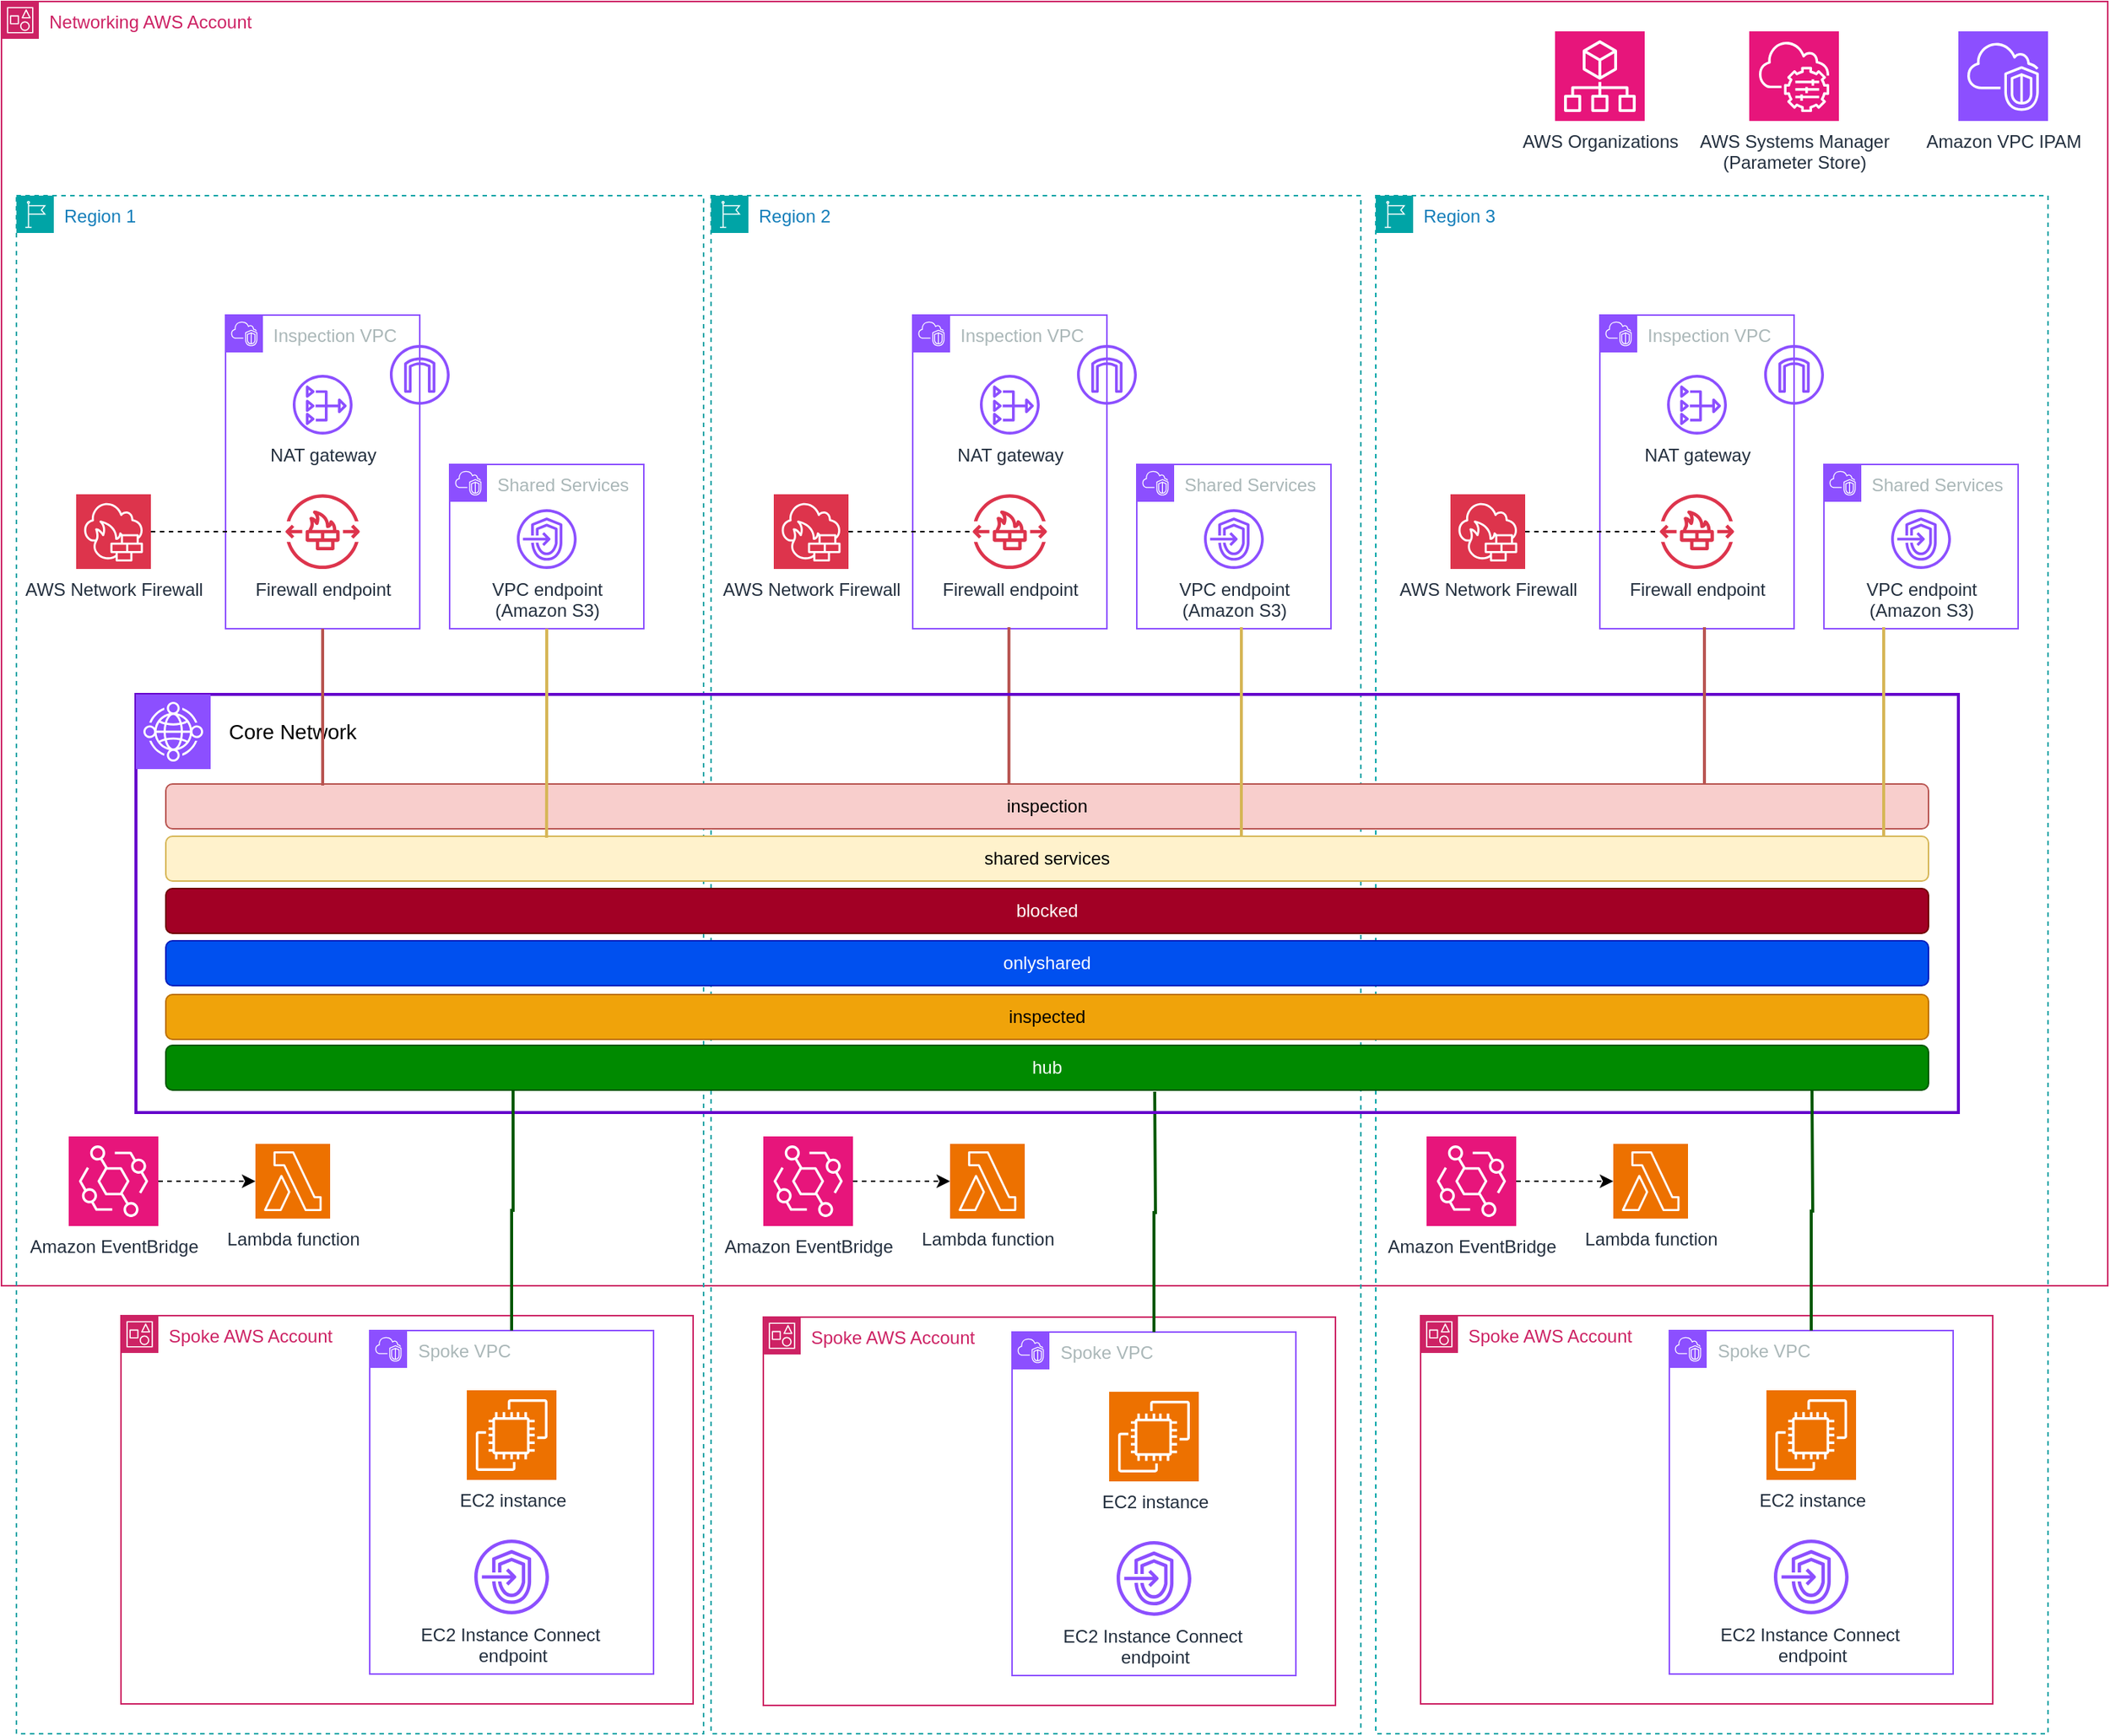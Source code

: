 <mxfile version="24.4.13" type="device">
  <diagram name="Full Architecture" id="fVVNRTvoR40_fQAt1znp">
    <mxGraphModel dx="1687" dy="1832" grid="1" gridSize="10" guides="1" tooltips="1" connect="1" arrows="1" fold="1" page="1" pageScale="1" pageWidth="1169" pageHeight="827" math="0" shadow="0">
      <root>
        <mxCell id="0" />
        <mxCell id="1" parent="0" />
        <mxCell id="ec1KaOO2xXqTTTjsOEB1-13" value="Inspection VPC" style="points=[[0,0],[0.25,0],[0.5,0],[0.75,0],[1,0],[1,0.25],[1,0.5],[1,0.75],[1,1],[0.75,1],[0.5,1],[0.25,1],[0,1],[0,0.75],[0,0.5],[0,0.25]];outlineConnect=0;gradientColor=none;html=1;whiteSpace=wrap;fontSize=12;fontStyle=0;container=1;pointerEvents=0;collapsible=0;recursiveResize=0;shape=mxgraph.aws4.group;grIcon=mxgraph.aws4.group_vpc2;strokeColor=#8C4FFF;fillColor=none;verticalAlign=top;align=left;spacingLeft=30;fontColor=#AAB7B8;dashed=0;" vertex="1" parent="1">
          <mxGeometry x="190" y="-120" width="130" height="210" as="geometry" />
        </mxCell>
        <mxCell id="ec1KaOO2xXqTTTjsOEB1-14" value="" style="sketch=0;outlineConnect=0;fontColor=#232F3E;gradientColor=none;fillColor=#8C4FFF;strokeColor=none;dashed=0;verticalLabelPosition=bottom;verticalAlign=top;align=center;html=1;fontSize=12;fontStyle=0;aspect=fixed;pointerEvents=1;shape=mxgraph.aws4.internet_gateway;" vertex="1" parent="ec1KaOO2xXqTTTjsOEB1-13">
          <mxGeometry x="110" y="20" width="40" height="40" as="geometry" />
        </mxCell>
        <mxCell id="ec1KaOO2xXqTTTjsOEB1-15" value="NAT gateway" style="sketch=0;outlineConnect=0;fontColor=#232F3E;gradientColor=none;fillColor=#8C4FFF;strokeColor=none;dashed=0;verticalLabelPosition=bottom;verticalAlign=top;align=center;html=1;fontSize=12;fontStyle=0;aspect=fixed;pointerEvents=1;shape=mxgraph.aws4.nat_gateway;" vertex="1" parent="ec1KaOO2xXqTTTjsOEB1-13">
          <mxGeometry x="45" y="40" width="40" height="40" as="geometry" />
        </mxCell>
        <mxCell id="ec1KaOO2xXqTTTjsOEB1-16" value="Firewall endpoint" style="sketch=0;outlineConnect=0;fontColor=#232F3E;gradientColor=none;fillColor=#DD344C;strokeColor=none;dashed=0;verticalLabelPosition=bottom;verticalAlign=top;align=center;html=1;fontSize=12;fontStyle=0;aspect=fixed;pointerEvents=1;shape=mxgraph.aws4.network_firewall_endpoints;" vertex="1" parent="ec1KaOO2xXqTTTjsOEB1-13">
          <mxGeometry x="40" y="120" width="50" height="50" as="geometry" />
        </mxCell>
        <mxCell id="ec1KaOO2xXqTTTjsOEB1-18" style="edgeStyle=orthogonalEdgeStyle;rounded=0;orthogonalLoop=1;jettySize=auto;html=1;endArrow=none;endFill=0;dashed=1;" edge="1" parent="1" source="ec1KaOO2xXqTTTjsOEB1-17" target="ec1KaOO2xXqTTTjsOEB1-16">
          <mxGeometry relative="1" as="geometry" />
        </mxCell>
        <mxCell id="ec1KaOO2xXqTTTjsOEB1-17" value="AWS Network Firewall" style="sketch=0;points=[[0,0,0],[0.25,0,0],[0.5,0,0],[0.75,0,0],[1,0,0],[0,1,0],[0.25,1,0],[0.5,1,0],[0.75,1,0],[1,1,0],[0,0.25,0],[0,0.5,0],[0,0.75,0],[1,0.25,0],[1,0.5,0],[1,0.75,0]];outlineConnect=0;fontColor=#232F3E;fillColor=#DD344C;strokeColor=#ffffff;dashed=0;verticalLabelPosition=bottom;verticalAlign=top;align=center;html=1;fontSize=12;fontStyle=0;aspect=fixed;shape=mxgraph.aws4.resourceIcon;resIcon=mxgraph.aws4.network_firewall;" vertex="1" parent="1">
          <mxGeometry x="90" width="50" height="50" as="geometry" />
        </mxCell>
        <mxCell id="ec1KaOO2xXqTTTjsOEB1-26" value="Shared Services" style="points=[[0,0],[0.25,0],[0.5,0],[0.75,0],[1,0],[1,0.25],[1,0.5],[1,0.75],[1,1],[0.75,1],[0.5,1],[0.25,1],[0,1],[0,0.75],[0,0.5],[0,0.25]];outlineConnect=0;gradientColor=none;html=1;whiteSpace=wrap;fontSize=12;fontStyle=0;container=1;pointerEvents=0;collapsible=0;recursiveResize=0;shape=mxgraph.aws4.group;grIcon=mxgraph.aws4.group_vpc2;strokeColor=#8C4FFF;fillColor=none;verticalAlign=top;align=left;spacingLeft=30;fontColor=#AAB7B8;dashed=0;" vertex="1" parent="1">
          <mxGeometry x="340" y="-20" width="130" height="110" as="geometry" />
        </mxCell>
        <mxCell id="ec1KaOO2xXqTTTjsOEB1-27" value="VPC endpoint&lt;div&gt;(Amazon S3)&lt;/div&gt;" style="sketch=0;outlineConnect=0;fontColor=#232F3E;gradientColor=none;fillColor=#8C4FFF;strokeColor=none;dashed=0;verticalLabelPosition=bottom;verticalAlign=top;align=center;html=1;fontSize=12;fontStyle=0;aspect=fixed;pointerEvents=1;shape=mxgraph.aws4.endpoints;" vertex="1" parent="ec1KaOO2xXqTTTjsOEB1-26">
          <mxGeometry x="45" y="30" width="40" height="40" as="geometry" />
        </mxCell>
        <mxCell id="ec1KaOO2xXqTTTjsOEB1-28" value="Inspection VPC" style="points=[[0,0],[0.25,0],[0.5,0],[0.75,0],[1,0],[1,0.25],[1,0.5],[1,0.75],[1,1],[0.75,1],[0.5,1],[0.25,1],[0,1],[0,0.75],[0,0.5],[0,0.25]];outlineConnect=0;gradientColor=none;html=1;whiteSpace=wrap;fontSize=12;fontStyle=0;container=1;pointerEvents=0;collapsible=0;recursiveResize=0;shape=mxgraph.aws4.group;grIcon=mxgraph.aws4.group_vpc2;strokeColor=#8C4FFF;fillColor=none;verticalAlign=top;align=left;spacingLeft=30;fontColor=#AAB7B8;dashed=0;" vertex="1" parent="1">
          <mxGeometry x="650" y="-120" width="130" height="210" as="geometry" />
        </mxCell>
        <mxCell id="ec1KaOO2xXqTTTjsOEB1-29" value="" style="sketch=0;outlineConnect=0;fontColor=#232F3E;gradientColor=none;fillColor=#8C4FFF;strokeColor=none;dashed=0;verticalLabelPosition=bottom;verticalAlign=top;align=center;html=1;fontSize=12;fontStyle=0;aspect=fixed;pointerEvents=1;shape=mxgraph.aws4.internet_gateway;" vertex="1" parent="ec1KaOO2xXqTTTjsOEB1-28">
          <mxGeometry x="110" y="20" width="40" height="40" as="geometry" />
        </mxCell>
        <mxCell id="ec1KaOO2xXqTTTjsOEB1-30" value="NAT gateway" style="sketch=0;outlineConnect=0;fontColor=#232F3E;gradientColor=none;fillColor=#8C4FFF;strokeColor=none;dashed=0;verticalLabelPosition=bottom;verticalAlign=top;align=center;html=1;fontSize=12;fontStyle=0;aspect=fixed;pointerEvents=1;shape=mxgraph.aws4.nat_gateway;" vertex="1" parent="ec1KaOO2xXqTTTjsOEB1-28">
          <mxGeometry x="45" y="40" width="40" height="40" as="geometry" />
        </mxCell>
        <mxCell id="ec1KaOO2xXqTTTjsOEB1-31" value="Firewall endpoint" style="sketch=0;outlineConnect=0;fontColor=#232F3E;gradientColor=none;fillColor=#DD344C;strokeColor=none;dashed=0;verticalLabelPosition=bottom;verticalAlign=top;align=center;html=1;fontSize=12;fontStyle=0;aspect=fixed;pointerEvents=1;shape=mxgraph.aws4.network_firewall_endpoints;" vertex="1" parent="ec1KaOO2xXqTTTjsOEB1-28">
          <mxGeometry x="40" y="120" width="50" height="50" as="geometry" />
        </mxCell>
        <mxCell id="ec1KaOO2xXqTTTjsOEB1-32" style="edgeStyle=orthogonalEdgeStyle;rounded=0;orthogonalLoop=1;jettySize=auto;html=1;endArrow=none;endFill=0;dashed=1;" edge="1" parent="1" source="ec1KaOO2xXqTTTjsOEB1-33" target="ec1KaOO2xXqTTTjsOEB1-31">
          <mxGeometry relative="1" as="geometry" />
        </mxCell>
        <mxCell id="ec1KaOO2xXqTTTjsOEB1-33" value="AWS Network Firewall" style="sketch=0;points=[[0,0,0],[0.25,0,0],[0.5,0,0],[0.75,0,0],[1,0,0],[0,1,0],[0.25,1,0],[0.5,1,0],[0.75,1,0],[1,1,0],[0,0.25,0],[0,0.5,0],[0,0.75,0],[1,0.25,0],[1,0.5,0],[1,0.75,0]];outlineConnect=0;fontColor=#232F3E;fillColor=#DD344C;strokeColor=#ffffff;dashed=0;verticalLabelPosition=bottom;verticalAlign=top;align=center;html=1;fontSize=12;fontStyle=0;aspect=fixed;shape=mxgraph.aws4.resourceIcon;resIcon=mxgraph.aws4.network_firewall;" vertex="1" parent="1">
          <mxGeometry x="557" width="50" height="50" as="geometry" />
        </mxCell>
        <mxCell id="ec1KaOO2xXqTTTjsOEB1-34" value="Shared Services" style="points=[[0,0],[0.25,0],[0.5,0],[0.75,0],[1,0],[1,0.25],[1,0.5],[1,0.75],[1,1],[0.75,1],[0.5,1],[0.25,1],[0,1],[0,0.75],[0,0.5],[0,0.25]];outlineConnect=0;gradientColor=none;html=1;whiteSpace=wrap;fontSize=12;fontStyle=0;container=1;pointerEvents=0;collapsible=0;recursiveResize=0;shape=mxgraph.aws4.group;grIcon=mxgraph.aws4.group_vpc2;strokeColor=#8C4FFF;fillColor=none;verticalAlign=top;align=left;spacingLeft=30;fontColor=#AAB7B8;dashed=0;" vertex="1" parent="1">
          <mxGeometry x="800" y="-20" width="130" height="110" as="geometry" />
        </mxCell>
        <mxCell id="ec1KaOO2xXqTTTjsOEB1-35" value="VPC endpoint&lt;div&gt;(Amazon S3)&lt;/div&gt;" style="sketch=0;outlineConnect=0;fontColor=#232F3E;gradientColor=none;fillColor=#8C4FFF;strokeColor=none;dashed=0;verticalLabelPosition=bottom;verticalAlign=top;align=center;html=1;fontSize=12;fontStyle=0;aspect=fixed;pointerEvents=1;shape=mxgraph.aws4.endpoints;" vertex="1" parent="ec1KaOO2xXqTTTjsOEB1-34">
          <mxGeometry x="45" y="30" width="40" height="40" as="geometry" />
        </mxCell>
        <mxCell id="ec1KaOO2xXqTTTjsOEB1-36" value="Inspection VPC" style="points=[[0,0],[0.25,0],[0.5,0],[0.75,0],[1,0],[1,0.25],[1,0.5],[1,0.75],[1,1],[0.75,1],[0.5,1],[0.25,1],[0,1],[0,0.75],[0,0.5],[0,0.25]];outlineConnect=0;gradientColor=none;html=1;whiteSpace=wrap;fontSize=12;fontStyle=0;container=1;pointerEvents=0;collapsible=0;recursiveResize=0;shape=mxgraph.aws4.group;grIcon=mxgraph.aws4.group_vpc2;strokeColor=#8C4FFF;fillColor=none;verticalAlign=top;align=left;spacingLeft=30;fontColor=#AAB7B8;dashed=0;" vertex="1" parent="1">
          <mxGeometry x="1110" y="-120" width="130" height="210" as="geometry" />
        </mxCell>
        <mxCell id="ec1KaOO2xXqTTTjsOEB1-37" value="" style="sketch=0;outlineConnect=0;fontColor=#232F3E;gradientColor=none;fillColor=#8C4FFF;strokeColor=none;dashed=0;verticalLabelPosition=bottom;verticalAlign=top;align=center;html=1;fontSize=12;fontStyle=0;aspect=fixed;pointerEvents=1;shape=mxgraph.aws4.internet_gateway;" vertex="1" parent="ec1KaOO2xXqTTTjsOEB1-36">
          <mxGeometry x="110" y="20" width="40" height="40" as="geometry" />
        </mxCell>
        <mxCell id="ec1KaOO2xXqTTTjsOEB1-38" value="NAT gateway" style="sketch=0;outlineConnect=0;fontColor=#232F3E;gradientColor=none;fillColor=#8C4FFF;strokeColor=none;dashed=0;verticalLabelPosition=bottom;verticalAlign=top;align=center;html=1;fontSize=12;fontStyle=0;aspect=fixed;pointerEvents=1;shape=mxgraph.aws4.nat_gateway;" vertex="1" parent="ec1KaOO2xXqTTTjsOEB1-36">
          <mxGeometry x="45" y="40" width="40" height="40" as="geometry" />
        </mxCell>
        <mxCell id="ec1KaOO2xXqTTTjsOEB1-39" value="Firewall endpoint" style="sketch=0;outlineConnect=0;fontColor=#232F3E;gradientColor=none;fillColor=#DD344C;strokeColor=none;dashed=0;verticalLabelPosition=bottom;verticalAlign=top;align=center;html=1;fontSize=12;fontStyle=0;aspect=fixed;pointerEvents=1;shape=mxgraph.aws4.network_firewall_endpoints;" vertex="1" parent="ec1KaOO2xXqTTTjsOEB1-36">
          <mxGeometry x="40" y="120" width="50" height="50" as="geometry" />
        </mxCell>
        <mxCell id="ec1KaOO2xXqTTTjsOEB1-40" style="edgeStyle=orthogonalEdgeStyle;rounded=0;orthogonalLoop=1;jettySize=auto;html=1;endArrow=none;endFill=0;dashed=1;" edge="1" parent="1" source="ec1KaOO2xXqTTTjsOEB1-41" target="ec1KaOO2xXqTTTjsOEB1-39">
          <mxGeometry relative="1" as="geometry" />
        </mxCell>
        <mxCell id="ec1KaOO2xXqTTTjsOEB1-41" value="AWS Network Firewall" style="sketch=0;points=[[0,0,0],[0.25,0,0],[0.5,0,0],[0.75,0,0],[1,0,0],[0,1,0],[0.25,1,0],[0.5,1,0],[0.75,1,0],[1,1,0],[0,0.25,0],[0,0.5,0],[0,0.75,0],[1,0.25,0],[1,0.5,0],[1,0.75,0]];outlineConnect=0;fontColor=#232F3E;fillColor=#DD344C;strokeColor=#ffffff;dashed=0;verticalLabelPosition=bottom;verticalAlign=top;align=center;html=1;fontSize=12;fontStyle=0;aspect=fixed;shape=mxgraph.aws4.resourceIcon;resIcon=mxgraph.aws4.network_firewall;" vertex="1" parent="1">
          <mxGeometry x="1010" width="50" height="50" as="geometry" />
        </mxCell>
        <mxCell id="ec1KaOO2xXqTTTjsOEB1-42" value="Shared Services" style="points=[[0,0],[0.25,0],[0.5,0],[0.75,0],[1,0],[1,0.25],[1,0.5],[1,0.75],[1,1],[0.75,1],[0.5,1],[0.25,1],[0,1],[0,0.75],[0,0.5],[0,0.25]];outlineConnect=0;gradientColor=none;html=1;whiteSpace=wrap;fontSize=12;fontStyle=0;container=1;pointerEvents=0;collapsible=0;recursiveResize=0;shape=mxgraph.aws4.group;grIcon=mxgraph.aws4.group_vpc2;strokeColor=#8C4FFF;fillColor=none;verticalAlign=top;align=left;spacingLeft=30;fontColor=#AAB7B8;dashed=0;" vertex="1" parent="1">
          <mxGeometry x="1260" y="-20" width="130" height="110" as="geometry" />
        </mxCell>
        <mxCell id="ec1KaOO2xXqTTTjsOEB1-43" value="VPC endpoint&lt;div&gt;(Amazon S3)&lt;/div&gt;" style="sketch=0;outlineConnect=0;fontColor=#232F3E;gradientColor=none;fillColor=#8C4FFF;strokeColor=none;dashed=0;verticalLabelPosition=bottom;verticalAlign=top;align=center;html=1;fontSize=12;fontStyle=0;aspect=fixed;pointerEvents=1;shape=mxgraph.aws4.endpoints;" vertex="1" parent="ec1KaOO2xXqTTTjsOEB1-42">
          <mxGeometry x="45" y="30" width="40" height="40" as="geometry" />
        </mxCell>
        <mxCell id="ec1KaOO2xXqTTTjsOEB1-44" value="Networking AWS Account" style="points=[[0,0],[0.25,0],[0.5,0],[0.75,0],[1,0],[1,0.25],[1,0.5],[1,0.75],[1,1],[0.75,1],[0.5,1],[0.25,1],[0,1],[0,0.75],[0,0.5],[0,0.25]];outlineConnect=0;gradientColor=none;html=1;whiteSpace=wrap;fontSize=12;fontStyle=0;container=1;pointerEvents=0;collapsible=0;recursiveResize=0;shape=mxgraph.aws4.group;grIcon=mxgraph.aws4.group_account;strokeColor=#CD2264;fillColor=none;verticalAlign=top;align=left;spacingLeft=30;fontColor=#CD2264;dashed=0;" vertex="1" parent="1">
          <mxGeometry x="40" y="-330" width="1410" height="860" as="geometry" />
        </mxCell>
        <mxCell id="ec1KaOO2xXqTTTjsOEB1-45" value="Region 1" style="points=[[0,0],[0.25,0],[0.5,0],[0.75,0],[1,0],[1,0.25],[1,0.5],[1,0.75],[1,1],[0.75,1],[0.5,1],[0.25,1],[0,1],[0,0.75],[0,0.5],[0,0.25]];outlineConnect=0;gradientColor=none;html=1;whiteSpace=wrap;fontSize=12;fontStyle=0;container=1;pointerEvents=0;collapsible=0;recursiveResize=0;shape=mxgraph.aws4.group;grIcon=mxgraph.aws4.group_region;strokeColor=#00A4A6;fillColor=none;verticalAlign=top;align=left;spacingLeft=30;fontColor=#147EBA;dashed=1;" vertex="1" parent="ec1KaOO2xXqTTTjsOEB1-44">
          <mxGeometry x="10" y="130" width="460" height="1030" as="geometry" />
        </mxCell>
        <mxCell id="ec1KaOO2xXqTTTjsOEB1-59" style="edgeStyle=orthogonalEdgeStyle;rounded=0;orthogonalLoop=1;jettySize=auto;html=1;dashed=1;" edge="1" parent="ec1KaOO2xXqTTTjsOEB1-45" source="ec1KaOO2xXqTTTjsOEB1-56" target="ec1KaOO2xXqTTTjsOEB1-58">
          <mxGeometry relative="1" as="geometry" />
        </mxCell>
        <mxCell id="ec1KaOO2xXqTTTjsOEB1-56" value="Amazon EventBridge" style="sketch=0;points=[[0,0,0],[0.25,0,0],[0.5,0,0],[0.75,0,0],[1,0,0],[0,1,0],[0.25,1,0],[0.5,1,0],[0.75,1,0],[1,1,0],[0,0.25,0],[0,0.5,0],[0,0.75,0],[1,0.25,0],[1,0.5,0],[1,0.75,0]];outlineConnect=0;fontColor=#232F3E;fillColor=#E7157B;strokeColor=#ffffff;dashed=0;verticalLabelPosition=bottom;verticalAlign=top;align=center;html=1;fontSize=12;fontStyle=0;aspect=fixed;shape=mxgraph.aws4.resourceIcon;resIcon=mxgraph.aws4.eventbridge;" vertex="1" parent="ec1KaOO2xXqTTTjsOEB1-45">
          <mxGeometry x="35" y="630" width="60" height="60" as="geometry" />
        </mxCell>
        <mxCell id="ec1KaOO2xXqTTTjsOEB1-58" value="Lambda function" style="sketch=0;points=[[0,0,0],[0.25,0,0],[0.5,0,0],[0.75,0,0],[1,0,0],[0,1,0],[0.25,1,0],[0.5,1,0],[0.75,1,0],[1,1,0],[0,0.25,0],[0,0.5,0],[0,0.75,0],[1,0.25,0],[1,0.5,0],[1,0.75,0]];outlineConnect=0;fontColor=#232F3E;fillColor=#ED7100;strokeColor=#ffffff;dashed=0;verticalLabelPosition=bottom;verticalAlign=top;align=center;html=1;fontSize=12;fontStyle=0;aspect=fixed;shape=mxgraph.aws4.resourceIcon;resIcon=mxgraph.aws4.lambda;" vertex="1" parent="ec1KaOO2xXqTTTjsOEB1-45">
          <mxGeometry x="160" y="635" width="50" height="50" as="geometry" />
        </mxCell>
        <mxCell id="ec1KaOO2xXqTTTjsOEB1-94" value="Spoke AWS Account" style="points=[[0,0],[0.25,0],[0.5,0],[0.75,0],[1,0],[1,0.25],[1,0.5],[1,0.75],[1,1],[0.75,1],[0.5,1],[0.25,1],[0,1],[0,0.75],[0,0.5],[0,0.25]];outlineConnect=0;gradientColor=none;html=1;whiteSpace=wrap;fontSize=12;fontStyle=0;container=1;pointerEvents=0;collapsible=0;recursiveResize=0;shape=mxgraph.aws4.group;grIcon=mxgraph.aws4.group_account;strokeColor=#CD2264;fillColor=none;verticalAlign=top;align=left;spacingLeft=30;fontColor=#CD2264;dashed=0;" vertex="1" parent="ec1KaOO2xXqTTTjsOEB1-45">
          <mxGeometry x="70" y="750" width="383" height="260" as="geometry" />
        </mxCell>
        <mxCell id="ec1KaOO2xXqTTTjsOEB1-95" value="Spoke VPC" style="points=[[0,0],[0.25,0],[0.5,0],[0.75,0],[1,0],[1,0.25],[1,0.5],[1,0.75],[1,1],[0.75,1],[0.5,1],[0.25,1],[0,1],[0,0.75],[0,0.5],[0,0.25]];outlineConnect=0;gradientColor=none;html=1;whiteSpace=wrap;fontSize=12;fontStyle=0;container=1;pointerEvents=0;collapsible=0;recursiveResize=0;shape=mxgraph.aws4.group;grIcon=mxgraph.aws4.group_vpc2;strokeColor=#8C4FFF;fillColor=none;verticalAlign=top;align=left;spacingLeft=30;fontColor=#AAB7B8;dashed=0;" vertex="1" parent="ec1KaOO2xXqTTTjsOEB1-45">
          <mxGeometry x="236.5" y="760" width="190" height="230" as="geometry" />
        </mxCell>
        <mxCell id="ec1KaOO2xXqTTTjsOEB1-96" value="EC2 instance" style="sketch=0;points=[[0,0,0],[0.25,0,0],[0.5,0,0],[0.75,0,0],[1,0,0],[0,1,0],[0.25,1,0],[0.5,1,0],[0.75,1,0],[1,1,0],[0,0.25,0],[0,0.5,0],[0,0.75,0],[1,0.25,0],[1,0.5,0],[1,0.75,0]];outlineConnect=0;fontColor=#232F3E;fillColor=#ED7100;strokeColor=#ffffff;dashed=0;verticalLabelPosition=bottom;verticalAlign=top;align=center;html=1;fontSize=12;fontStyle=0;aspect=fixed;shape=mxgraph.aws4.resourceIcon;resIcon=mxgraph.aws4.ec2;" vertex="1" parent="ec1KaOO2xXqTTTjsOEB1-95">
          <mxGeometry x="65" y="40" width="60" height="60" as="geometry" />
        </mxCell>
        <mxCell id="ec1KaOO2xXqTTTjsOEB1-97" value="EC2 Instance Connect&amp;nbsp;&lt;div&gt;endpoint&lt;/div&gt;" style="sketch=0;outlineConnect=0;fontColor=#232F3E;gradientColor=none;fillColor=#8C4FFF;strokeColor=none;dashed=0;verticalLabelPosition=bottom;verticalAlign=top;align=center;html=1;fontSize=12;fontStyle=0;aspect=fixed;pointerEvents=1;shape=mxgraph.aws4.endpoints;" vertex="1" parent="ec1KaOO2xXqTTTjsOEB1-95">
          <mxGeometry x="70" y="140" width="50" height="50" as="geometry" />
        </mxCell>
        <mxCell id="ec1KaOO2xXqTTTjsOEB1-46" value="Region 2" style="points=[[0,0],[0.25,0],[0.5,0],[0.75,0],[1,0],[1,0.25],[1,0.5],[1,0.75],[1,1],[0.75,1],[0.5,1],[0.25,1],[0,1],[0,0.75],[0,0.5],[0,0.25]];outlineConnect=0;gradientColor=none;html=1;whiteSpace=wrap;fontSize=12;fontStyle=0;container=1;pointerEvents=0;collapsible=0;recursiveResize=0;shape=mxgraph.aws4.group;grIcon=mxgraph.aws4.group_region;strokeColor=#00A4A6;fillColor=none;verticalAlign=top;align=left;spacingLeft=30;fontColor=#147EBA;dashed=1;" vertex="1" parent="ec1KaOO2xXqTTTjsOEB1-44">
          <mxGeometry x="475" y="130" width="435" height="1030" as="geometry" />
        </mxCell>
        <mxCell id="ec1KaOO2xXqTTTjsOEB1-54" style="edgeStyle=orthogonalEdgeStyle;rounded=0;orthogonalLoop=1;jettySize=auto;html=1;exitX=0.5;exitY=1;exitDx=0;exitDy=0;entryX=0.089;entryY=0.035;entryDx=0;entryDy=0;entryPerimeter=0;endArrow=none;endFill=0;fillColor=#f8cecc;strokeColor=#b85450;strokeWidth=2;" edge="1" parent="ec1KaOO2xXqTTTjsOEB1-46">
          <mxGeometry relative="1" as="geometry">
            <mxPoint x="199.41" y="289" as="sourcePoint" />
            <mxPoint x="199.41" y="394" as="targetPoint" />
          </mxGeometry>
        </mxCell>
        <mxCell id="ec1KaOO2xXqTTTjsOEB1-60" style="edgeStyle=orthogonalEdgeStyle;rounded=0;orthogonalLoop=1;jettySize=auto;html=1;dashed=1;" edge="1" parent="ec1KaOO2xXqTTTjsOEB1-46" source="ec1KaOO2xXqTTTjsOEB1-61" target="ec1KaOO2xXqTTTjsOEB1-62">
          <mxGeometry relative="1" as="geometry" />
        </mxCell>
        <mxCell id="ec1KaOO2xXqTTTjsOEB1-61" value="Amazon EventBridge" style="sketch=0;points=[[0,0,0],[0.25,0,0],[0.5,0,0],[0.75,0,0],[1,0,0],[0,1,0],[0.25,1,0],[0.5,1,0],[0.75,1,0],[1,1,0],[0,0.25,0],[0,0.5,0],[0,0.75,0],[1,0.25,0],[1,0.5,0],[1,0.75,0]];outlineConnect=0;fontColor=#232F3E;fillColor=#E7157B;strokeColor=#ffffff;dashed=0;verticalLabelPosition=bottom;verticalAlign=top;align=center;html=1;fontSize=12;fontStyle=0;aspect=fixed;shape=mxgraph.aws4.resourceIcon;resIcon=mxgraph.aws4.eventbridge;" vertex="1" parent="ec1KaOO2xXqTTTjsOEB1-46">
          <mxGeometry x="35" y="630" width="60" height="60" as="geometry" />
        </mxCell>
        <mxCell id="ec1KaOO2xXqTTTjsOEB1-62" value="Lambda function" style="sketch=0;points=[[0,0,0],[0.25,0,0],[0.5,0,0],[0.75,0,0],[1,0,0],[0,1,0],[0.25,1,0],[0.5,1,0],[0.75,1,0],[1,1,0],[0,0.25,0],[0,0.5,0],[0,0.75,0],[1,0.25,0],[1,0.5,0],[1,0.75,0]];outlineConnect=0;fontColor=#232F3E;fillColor=#ED7100;strokeColor=#ffffff;dashed=0;verticalLabelPosition=bottom;verticalAlign=top;align=center;html=1;fontSize=12;fontStyle=0;aspect=fixed;shape=mxgraph.aws4.resourceIcon;resIcon=mxgraph.aws4.lambda;" vertex="1" parent="ec1KaOO2xXqTTTjsOEB1-46">
          <mxGeometry x="160" y="635" width="50" height="50" as="geometry" />
        </mxCell>
        <mxCell id="ec1KaOO2xXqTTTjsOEB1-99" value="Spoke AWS Account" style="points=[[0,0],[0.25,0],[0.5,0],[0.75,0],[1,0],[1,0.25],[1,0.5],[1,0.75],[1,1],[0.75,1],[0.5,1],[0.25,1],[0,1],[0,0.75],[0,0.5],[0,0.25]];outlineConnect=0;gradientColor=none;html=1;whiteSpace=wrap;fontSize=12;fontStyle=0;container=1;pointerEvents=0;collapsible=0;recursiveResize=0;shape=mxgraph.aws4.group;grIcon=mxgraph.aws4.group_account;strokeColor=#CD2264;fillColor=none;verticalAlign=top;align=left;spacingLeft=30;fontColor=#CD2264;dashed=0;" vertex="1" parent="ec1KaOO2xXqTTTjsOEB1-46">
          <mxGeometry x="35" y="751" width="383" height="260" as="geometry" />
        </mxCell>
        <mxCell id="ec1KaOO2xXqTTTjsOEB1-100" value="Spoke VPC" style="points=[[0,0],[0.25,0],[0.5,0],[0.75,0],[1,0],[1,0.25],[1,0.5],[1,0.75],[1,1],[0.75,1],[0.5,1],[0.25,1],[0,1],[0,0.75],[0,0.5],[0,0.25]];outlineConnect=0;gradientColor=none;html=1;whiteSpace=wrap;fontSize=12;fontStyle=0;container=1;pointerEvents=0;collapsible=0;recursiveResize=0;shape=mxgraph.aws4.group;grIcon=mxgraph.aws4.group_vpc2;strokeColor=#8C4FFF;fillColor=none;verticalAlign=top;align=left;spacingLeft=30;fontColor=#AAB7B8;dashed=0;" vertex="1" parent="ec1KaOO2xXqTTTjsOEB1-46">
          <mxGeometry x="201.5" y="761" width="190" height="230" as="geometry" />
        </mxCell>
        <mxCell id="ec1KaOO2xXqTTTjsOEB1-101" value="EC2 instance" style="sketch=0;points=[[0,0,0],[0.25,0,0],[0.5,0,0],[0.75,0,0],[1,0,0],[0,1,0],[0.25,1,0],[0.5,1,0],[0.75,1,0],[1,1,0],[0,0.25,0],[0,0.5,0],[0,0.75,0],[1,0.25,0],[1,0.5,0],[1,0.75,0]];outlineConnect=0;fontColor=#232F3E;fillColor=#ED7100;strokeColor=#ffffff;dashed=0;verticalLabelPosition=bottom;verticalAlign=top;align=center;html=1;fontSize=12;fontStyle=0;aspect=fixed;shape=mxgraph.aws4.resourceIcon;resIcon=mxgraph.aws4.ec2;" vertex="1" parent="ec1KaOO2xXqTTTjsOEB1-100">
          <mxGeometry x="65" y="40" width="60" height="60" as="geometry" />
        </mxCell>
        <mxCell id="ec1KaOO2xXqTTTjsOEB1-102" value="EC2 Instance Connect&amp;nbsp;&lt;div&gt;endpoint&lt;/div&gt;" style="sketch=0;outlineConnect=0;fontColor=#232F3E;gradientColor=none;fillColor=#8C4FFF;strokeColor=none;dashed=0;verticalLabelPosition=bottom;verticalAlign=top;align=center;html=1;fontSize=12;fontStyle=0;aspect=fixed;pointerEvents=1;shape=mxgraph.aws4.endpoints;" vertex="1" parent="ec1KaOO2xXqTTTjsOEB1-100">
          <mxGeometry x="70" y="140" width="50" height="50" as="geometry" />
        </mxCell>
        <mxCell id="ec1KaOO2xXqTTTjsOEB1-103" style="edgeStyle=orthogonalEdgeStyle;rounded=0;orthogonalLoop=1;jettySize=auto;html=1;exitX=0.5;exitY=0;exitDx=0;exitDy=0;entryX=0.197;entryY=0.986;entryDx=0;entryDy=0;entryPerimeter=0;fillColor=#008a00;strokeColor=#005700;strokeWidth=2;endArrow=none;endFill=0;" edge="1" parent="ec1KaOO2xXqTTTjsOEB1-46" source="ec1KaOO2xXqTTTjsOEB1-100">
          <mxGeometry relative="1" as="geometry">
            <mxPoint x="297" y="600" as="targetPoint" />
          </mxGeometry>
        </mxCell>
        <mxCell id="ec1KaOO2xXqTTTjsOEB1-47" value="Region 3" style="points=[[0,0],[0.25,0],[0.5,0],[0.75,0],[1,0],[1,0.25],[1,0.5],[1,0.75],[1,1],[0.75,1],[0.5,1],[0.25,1],[0,1],[0,0.75],[0,0.5],[0,0.25]];outlineConnect=0;gradientColor=none;html=1;whiteSpace=wrap;fontSize=12;fontStyle=0;container=1;pointerEvents=0;collapsible=0;recursiveResize=0;shape=mxgraph.aws4.group;grIcon=mxgraph.aws4.group_region;strokeColor=#00A4A6;fillColor=none;verticalAlign=top;align=left;spacingLeft=30;fontColor=#147EBA;dashed=1;" vertex="1" parent="ec1KaOO2xXqTTTjsOEB1-44">
          <mxGeometry x="920" y="130" width="450" height="1030" as="geometry" />
        </mxCell>
        <mxCell id="ec1KaOO2xXqTTTjsOEB1-5" value="" style="rounded=0;whiteSpace=wrap;html=1;fillColor=none;strokeColor=#6600CC;strokeWidth=2;" vertex="1" parent="ec1KaOO2xXqTTTjsOEB1-47">
          <mxGeometry x="-830" y="334" width="1220" height="280" as="geometry" />
        </mxCell>
        <mxCell id="ec1KaOO2xXqTTTjsOEB1-7" value="hub" style="rounded=1;whiteSpace=wrap;html=1;fillColor=#008a00;fontColor=#ffffff;strokeColor=#005700;" vertex="1" parent="ec1KaOO2xXqTTTjsOEB1-47">
          <mxGeometry x="-810" y="569" width="1180" height="30" as="geometry" />
        </mxCell>
        <mxCell id="ec1KaOO2xXqTTTjsOEB1-8" value="inspected" style="rounded=1;whiteSpace=wrap;html=1;fillColor=#f0a30a;fontColor=#000000;strokeColor=#BD7000;" vertex="1" parent="ec1KaOO2xXqTTTjsOEB1-47">
          <mxGeometry x="-810" y="535" width="1180" height="30" as="geometry" />
        </mxCell>
        <mxCell id="ec1KaOO2xXqTTTjsOEB1-9" value="onlyshared" style="rounded=1;whiteSpace=wrap;html=1;fillColor=#0050ef;fontColor=#ffffff;strokeColor=#001DBC;" vertex="1" parent="ec1KaOO2xXqTTTjsOEB1-47">
          <mxGeometry x="-810" y="499" width="1180" height="30" as="geometry" />
        </mxCell>
        <mxCell id="ec1KaOO2xXqTTTjsOEB1-4" value="" style="sketch=0;points=[[0,0,0],[0.25,0,0],[0.5,0,0],[0.75,0,0],[1,0,0],[0,1,0],[0.25,1,0],[0.5,1,0],[0.75,1,0],[1,1,0],[0,0.25,0],[0,0.5,0],[0,0.75,0],[1,0.25,0],[1,0.5,0],[1,0.75,0]];outlineConnect=0;fontColor=#232F3E;fillColor=#8C4FFF;strokeColor=#ffffff;dashed=0;verticalLabelPosition=bottom;verticalAlign=top;align=center;html=1;fontSize=12;fontStyle=0;aspect=fixed;shape=mxgraph.aws4.resourceIcon;resIcon=mxgraph.aws4.cloud_wan;" vertex="1" parent="ec1KaOO2xXqTTTjsOEB1-47">
          <mxGeometry x="-830" y="334" width="50" height="50" as="geometry" />
        </mxCell>
        <mxCell id="ec1KaOO2xXqTTTjsOEB1-6" value="&lt;font style=&quot;font-size: 14px;&quot;&gt;Core Network&lt;/font&gt;" style="text;html=1;align=center;verticalAlign=middle;whiteSpace=wrap;rounded=0;" vertex="1" parent="ec1KaOO2xXqTTTjsOEB1-47">
          <mxGeometry x="-770" y="344" width="90" height="30" as="geometry" />
        </mxCell>
        <mxCell id="ec1KaOO2xXqTTTjsOEB1-11" value="inspection" style="rounded=1;whiteSpace=wrap;html=1;fillColor=#f8cecc;strokeColor=#b85450;" vertex="1" parent="ec1KaOO2xXqTTTjsOEB1-47">
          <mxGeometry x="-810" y="394" width="1180" height="30" as="geometry" />
        </mxCell>
        <mxCell id="ec1KaOO2xXqTTTjsOEB1-10" value="blocked" style="rounded=1;whiteSpace=wrap;html=1;fillColor=#a20025;fontColor=#ffffff;strokeColor=#6F0000;" vertex="1" parent="ec1KaOO2xXqTTTjsOEB1-47">
          <mxGeometry x="-810" y="464" width="1180" height="30" as="geometry" />
        </mxCell>
        <mxCell id="ec1KaOO2xXqTTTjsOEB1-25" value="shared services" style="rounded=1;whiteSpace=wrap;html=1;fillColor=#fff2cc;strokeColor=#d6b656;" vertex="1" parent="ec1KaOO2xXqTTTjsOEB1-47">
          <mxGeometry x="-810" y="429" width="1180" height="30" as="geometry" />
        </mxCell>
        <mxCell id="ec1KaOO2xXqTTTjsOEB1-55" style="edgeStyle=orthogonalEdgeStyle;rounded=0;orthogonalLoop=1;jettySize=auto;html=1;exitX=0.5;exitY=1;exitDx=0;exitDy=0;entryX=0.089;entryY=0.035;entryDx=0;entryDy=0;entryPerimeter=0;endArrow=none;endFill=0;fillColor=#f8cecc;strokeColor=#b85450;strokeWidth=2;" edge="1" parent="ec1KaOO2xXqTTTjsOEB1-47">
          <mxGeometry relative="1" as="geometry">
            <mxPoint x="220" y="289" as="sourcePoint" />
            <mxPoint x="220" y="394" as="targetPoint" />
          </mxGeometry>
        </mxCell>
        <mxCell id="ec1KaOO2xXqTTTjsOEB1-63" style="edgeStyle=orthogonalEdgeStyle;rounded=0;orthogonalLoop=1;jettySize=auto;html=1;dashed=1;" edge="1" parent="ec1KaOO2xXqTTTjsOEB1-47" source="ec1KaOO2xXqTTTjsOEB1-64" target="ec1KaOO2xXqTTTjsOEB1-65">
          <mxGeometry relative="1" as="geometry" />
        </mxCell>
        <mxCell id="ec1KaOO2xXqTTTjsOEB1-64" value="Amazon EventBridge" style="sketch=0;points=[[0,0,0],[0.25,0,0],[0.5,0,0],[0.75,0,0],[1,0,0],[0,1,0],[0.25,1,0],[0.5,1,0],[0.75,1,0],[1,1,0],[0,0.25,0],[0,0.5,0],[0,0.75,0],[1,0.25,0],[1,0.5,0],[1,0.75,0]];outlineConnect=0;fontColor=#232F3E;fillColor=#E7157B;strokeColor=#ffffff;dashed=0;verticalLabelPosition=bottom;verticalAlign=top;align=center;html=1;fontSize=12;fontStyle=0;aspect=fixed;shape=mxgraph.aws4.resourceIcon;resIcon=mxgraph.aws4.eventbridge;" vertex="1" parent="ec1KaOO2xXqTTTjsOEB1-47">
          <mxGeometry x="34" y="630" width="60" height="60" as="geometry" />
        </mxCell>
        <mxCell id="ec1KaOO2xXqTTTjsOEB1-65" value="Lambda function" style="sketch=0;points=[[0,0,0],[0.25,0,0],[0.5,0,0],[0.75,0,0],[1,0,0],[0,1,0],[0.25,1,0],[0.5,1,0],[0.75,1,0],[1,1,0],[0,0.25,0],[0,0.5,0],[0,0.75,0],[1,0.25,0],[1,0.5,0],[1,0.75,0]];outlineConnect=0;fontColor=#232F3E;fillColor=#ED7100;strokeColor=#ffffff;dashed=0;verticalLabelPosition=bottom;verticalAlign=top;align=center;html=1;fontSize=12;fontStyle=0;aspect=fixed;shape=mxgraph.aws4.resourceIcon;resIcon=mxgraph.aws4.lambda;" vertex="1" parent="ec1KaOO2xXqTTTjsOEB1-47">
          <mxGeometry x="159" y="635" width="50" height="50" as="geometry" />
        </mxCell>
        <mxCell id="ec1KaOO2xXqTTTjsOEB1-104" value="Spoke AWS Account" style="points=[[0,0],[0.25,0],[0.5,0],[0.75,0],[1,0],[1,0.25],[1,0.5],[1,0.75],[1,1],[0.75,1],[0.5,1],[0.25,1],[0,1],[0,0.75],[0,0.5],[0,0.25]];outlineConnect=0;gradientColor=none;html=1;whiteSpace=wrap;fontSize=12;fontStyle=0;container=1;pointerEvents=0;collapsible=0;recursiveResize=0;shape=mxgraph.aws4.group;grIcon=mxgraph.aws4.group_account;strokeColor=#CD2264;fillColor=none;verticalAlign=top;align=left;spacingLeft=30;fontColor=#CD2264;dashed=0;" vertex="1" parent="ec1KaOO2xXqTTTjsOEB1-47">
          <mxGeometry x="30" y="750" width="383" height="260" as="geometry" />
        </mxCell>
        <mxCell id="ec1KaOO2xXqTTTjsOEB1-105" value="Spoke VPC" style="points=[[0,0],[0.25,0],[0.5,0],[0.75,0],[1,0],[1,0.25],[1,0.5],[1,0.75],[1,1],[0.75,1],[0.5,1],[0.25,1],[0,1],[0,0.75],[0,0.5],[0,0.25]];outlineConnect=0;gradientColor=none;html=1;whiteSpace=wrap;fontSize=12;fontStyle=0;container=1;pointerEvents=0;collapsible=0;recursiveResize=0;shape=mxgraph.aws4.group;grIcon=mxgraph.aws4.group_vpc2;strokeColor=#8C4FFF;fillColor=none;verticalAlign=top;align=left;spacingLeft=30;fontColor=#AAB7B8;dashed=0;" vertex="1" parent="ec1KaOO2xXqTTTjsOEB1-47">
          <mxGeometry x="196.5" y="760" width="190" height="230" as="geometry" />
        </mxCell>
        <mxCell id="ec1KaOO2xXqTTTjsOEB1-106" value="EC2 instance" style="sketch=0;points=[[0,0,0],[0.25,0,0],[0.5,0,0],[0.75,0,0],[1,0,0],[0,1,0],[0.25,1,0],[0.5,1,0],[0.75,1,0],[1,1,0],[0,0.25,0],[0,0.5,0],[0,0.75,0],[1,0.25,0],[1,0.5,0],[1,0.75,0]];outlineConnect=0;fontColor=#232F3E;fillColor=#ED7100;strokeColor=#ffffff;dashed=0;verticalLabelPosition=bottom;verticalAlign=top;align=center;html=1;fontSize=12;fontStyle=0;aspect=fixed;shape=mxgraph.aws4.resourceIcon;resIcon=mxgraph.aws4.ec2;" vertex="1" parent="ec1KaOO2xXqTTTjsOEB1-105">
          <mxGeometry x="65" y="40" width="60" height="60" as="geometry" />
        </mxCell>
        <mxCell id="ec1KaOO2xXqTTTjsOEB1-107" value="EC2 Instance Connect&amp;nbsp;&lt;div&gt;endpoint&lt;/div&gt;" style="sketch=0;outlineConnect=0;fontColor=#232F3E;gradientColor=none;fillColor=#8C4FFF;strokeColor=none;dashed=0;verticalLabelPosition=bottom;verticalAlign=top;align=center;html=1;fontSize=12;fontStyle=0;aspect=fixed;pointerEvents=1;shape=mxgraph.aws4.endpoints;" vertex="1" parent="ec1KaOO2xXqTTTjsOEB1-105">
          <mxGeometry x="70" y="140" width="50" height="50" as="geometry" />
        </mxCell>
        <mxCell id="ec1KaOO2xXqTTTjsOEB1-108" style="edgeStyle=orthogonalEdgeStyle;rounded=0;orthogonalLoop=1;jettySize=auto;html=1;exitX=0.5;exitY=0;exitDx=0;exitDy=0;entryX=0.197;entryY=0.986;entryDx=0;entryDy=0;entryPerimeter=0;fillColor=#008a00;strokeColor=#005700;strokeWidth=2;endArrow=none;endFill=0;" edge="1" parent="ec1KaOO2xXqTTTjsOEB1-47" source="ec1KaOO2xXqTTTjsOEB1-105">
          <mxGeometry relative="1" as="geometry">
            <mxPoint x="292" y="599" as="targetPoint" />
          </mxGeometry>
        </mxCell>
        <mxCell id="ec1KaOO2xXqTTTjsOEB1-110" style="edgeStyle=orthogonalEdgeStyle;rounded=0;orthogonalLoop=1;jettySize=auto;html=1;exitX=0.5;exitY=1;exitDx=0;exitDy=0;entryX=0.216;entryY=0.033;entryDx=0;entryDy=0;entryPerimeter=0;strokeWidth=2;fillColor=#fff2cc;strokeColor=#d6b656;endArrow=none;endFill=0;" edge="1" parent="ec1KaOO2xXqTTTjsOEB1-47">
          <mxGeometry relative="1" as="geometry">
            <mxPoint x="-90" y="289" as="sourcePoint" />
            <mxPoint x="-90" y="429" as="targetPoint" />
            <Array as="points">
              <mxPoint x="-90" y="339" />
              <mxPoint x="-90" y="339" />
            </Array>
          </mxGeometry>
        </mxCell>
        <mxCell id="ec1KaOO2xXqTTTjsOEB1-111" style="edgeStyle=orthogonalEdgeStyle;rounded=0;orthogonalLoop=1;jettySize=auto;html=1;exitX=0.5;exitY=1;exitDx=0;exitDy=0;entryX=0.216;entryY=0.033;entryDx=0;entryDy=0;entryPerimeter=0;strokeWidth=2;fillColor=#fff2cc;strokeColor=#d6b656;endArrow=none;endFill=0;" edge="1" parent="ec1KaOO2xXqTTTjsOEB1-47">
          <mxGeometry relative="1" as="geometry">
            <mxPoint x="340" y="289" as="sourcePoint" />
            <mxPoint x="340" y="429" as="targetPoint" />
          </mxGeometry>
        </mxCell>
        <mxCell id="ec1KaOO2xXqTTTjsOEB1-49" value="AWS Organizations" style="sketch=0;points=[[0,0,0],[0.25,0,0],[0.5,0,0],[0.75,0,0],[1,0,0],[0,1,0],[0.25,1,0],[0.5,1,0],[0.75,1,0],[1,1,0],[0,0.25,0],[0,0.5,0],[0,0.75,0],[1,0.25,0],[1,0.5,0],[1,0.75,0]];points=[[0,0,0],[0.25,0,0],[0.5,0,0],[0.75,0,0],[1,0,0],[0,1,0],[0.25,1,0],[0.5,1,0],[0.75,1,0],[1,1,0],[0,0.25,0],[0,0.5,0],[0,0.75,0],[1,0.25,0],[1,0.5,0],[1,0.75,0]];outlineConnect=0;fontColor=#232F3E;fillColor=#E7157B;strokeColor=#ffffff;dashed=0;verticalLabelPosition=bottom;verticalAlign=top;align=center;html=1;fontSize=12;fontStyle=0;aspect=fixed;shape=mxgraph.aws4.resourceIcon;resIcon=mxgraph.aws4.organizations;" vertex="1" parent="ec1KaOO2xXqTTTjsOEB1-44">
          <mxGeometry x="1040" y="20" width="60" height="60" as="geometry" />
        </mxCell>
        <mxCell id="ec1KaOO2xXqTTTjsOEB1-50" value="AWS Systems Manager&lt;div&gt;(Parameter Store)&lt;/div&gt;" style="sketch=0;points=[[0,0,0],[0.25,0,0],[0.5,0,0],[0.75,0,0],[1,0,0],[0,1,0],[0.25,1,0],[0.5,1,0],[0.75,1,0],[1,1,0],[0,0.25,0],[0,0.5,0],[0,0.75,0],[1,0.25,0],[1,0.5,0],[1,0.75,0]];points=[[0,0,0],[0.25,0,0],[0.5,0,0],[0.75,0,0],[1,0,0],[0,1,0],[0.25,1,0],[0.5,1,0],[0.75,1,0],[1,1,0],[0,0.25,0],[0,0.5,0],[0,0.75,0],[1,0.25,0],[1,0.5,0],[1,0.75,0]];outlineConnect=0;fontColor=#232F3E;fillColor=#E7157B;strokeColor=#ffffff;dashed=0;verticalLabelPosition=bottom;verticalAlign=top;align=center;html=1;fontSize=12;fontStyle=0;aspect=fixed;shape=mxgraph.aws4.resourceIcon;resIcon=mxgraph.aws4.systems_manager;" vertex="1" parent="ec1KaOO2xXqTTTjsOEB1-44">
          <mxGeometry x="1170" y="20" width="60" height="60" as="geometry" />
        </mxCell>
        <mxCell id="ec1KaOO2xXqTTTjsOEB1-51" value="Amazon VPC IPAM" style="sketch=0;points=[[0,0,0],[0.25,0,0],[0.5,0,0],[0.75,0,0],[1,0,0],[0,1,0],[0.25,1,0],[0.5,1,0],[0.75,1,0],[1,1,0],[0,0.25,0],[0,0.5,0],[0,0.75,0],[1,0.25,0],[1,0.5,0],[1,0.75,0]];outlineConnect=0;fontColor=#232F3E;fillColor=#8C4FFF;strokeColor=#ffffff;dashed=0;verticalLabelPosition=bottom;verticalAlign=top;align=center;html=1;fontSize=12;fontStyle=0;aspect=fixed;shape=mxgraph.aws4.resourceIcon;resIcon=mxgraph.aws4.vpc;" vertex="1" parent="ec1KaOO2xXqTTTjsOEB1-44">
          <mxGeometry x="1310" y="20" width="60" height="60" as="geometry" />
        </mxCell>
        <mxCell id="ec1KaOO2xXqTTTjsOEB1-98" style="edgeStyle=orthogonalEdgeStyle;rounded=0;orthogonalLoop=1;jettySize=auto;html=1;exitX=0.5;exitY=0;exitDx=0;exitDy=0;entryX=0.197;entryY=0.986;entryDx=0;entryDy=0;entryPerimeter=0;fillColor=#008a00;strokeColor=#005700;strokeWidth=2;endArrow=none;endFill=0;" edge="1" parent="ec1KaOO2xXqTTTjsOEB1-44" source="ec1KaOO2xXqTTTjsOEB1-95" target="ec1KaOO2xXqTTTjsOEB1-7">
          <mxGeometry relative="1" as="geometry" />
        </mxCell>
        <mxCell id="ec1KaOO2xXqTTTjsOEB1-52" style="edgeStyle=orthogonalEdgeStyle;rounded=0;orthogonalLoop=1;jettySize=auto;html=1;exitX=0.5;exitY=1;exitDx=0;exitDy=0;entryX=0.089;entryY=0.035;entryDx=0;entryDy=0;entryPerimeter=0;endArrow=none;endFill=0;fillColor=#f8cecc;strokeColor=#b85450;strokeWidth=2;" edge="1" parent="1" source="ec1KaOO2xXqTTTjsOEB1-13" target="ec1KaOO2xXqTTTjsOEB1-11">
          <mxGeometry relative="1" as="geometry" />
        </mxCell>
        <mxCell id="ec1KaOO2xXqTTTjsOEB1-109" style="edgeStyle=orthogonalEdgeStyle;rounded=0;orthogonalLoop=1;jettySize=auto;html=1;exitX=0.5;exitY=1;exitDx=0;exitDy=0;entryX=0.216;entryY=0.033;entryDx=0;entryDy=0;entryPerimeter=0;strokeWidth=2;fillColor=#fff2cc;strokeColor=#d6b656;endArrow=none;endFill=0;" edge="1" parent="1" source="ec1KaOO2xXqTTTjsOEB1-26" target="ec1KaOO2xXqTTTjsOEB1-25">
          <mxGeometry relative="1" as="geometry" />
        </mxCell>
      </root>
    </mxGraphModel>
  </diagram>
</mxfile>
